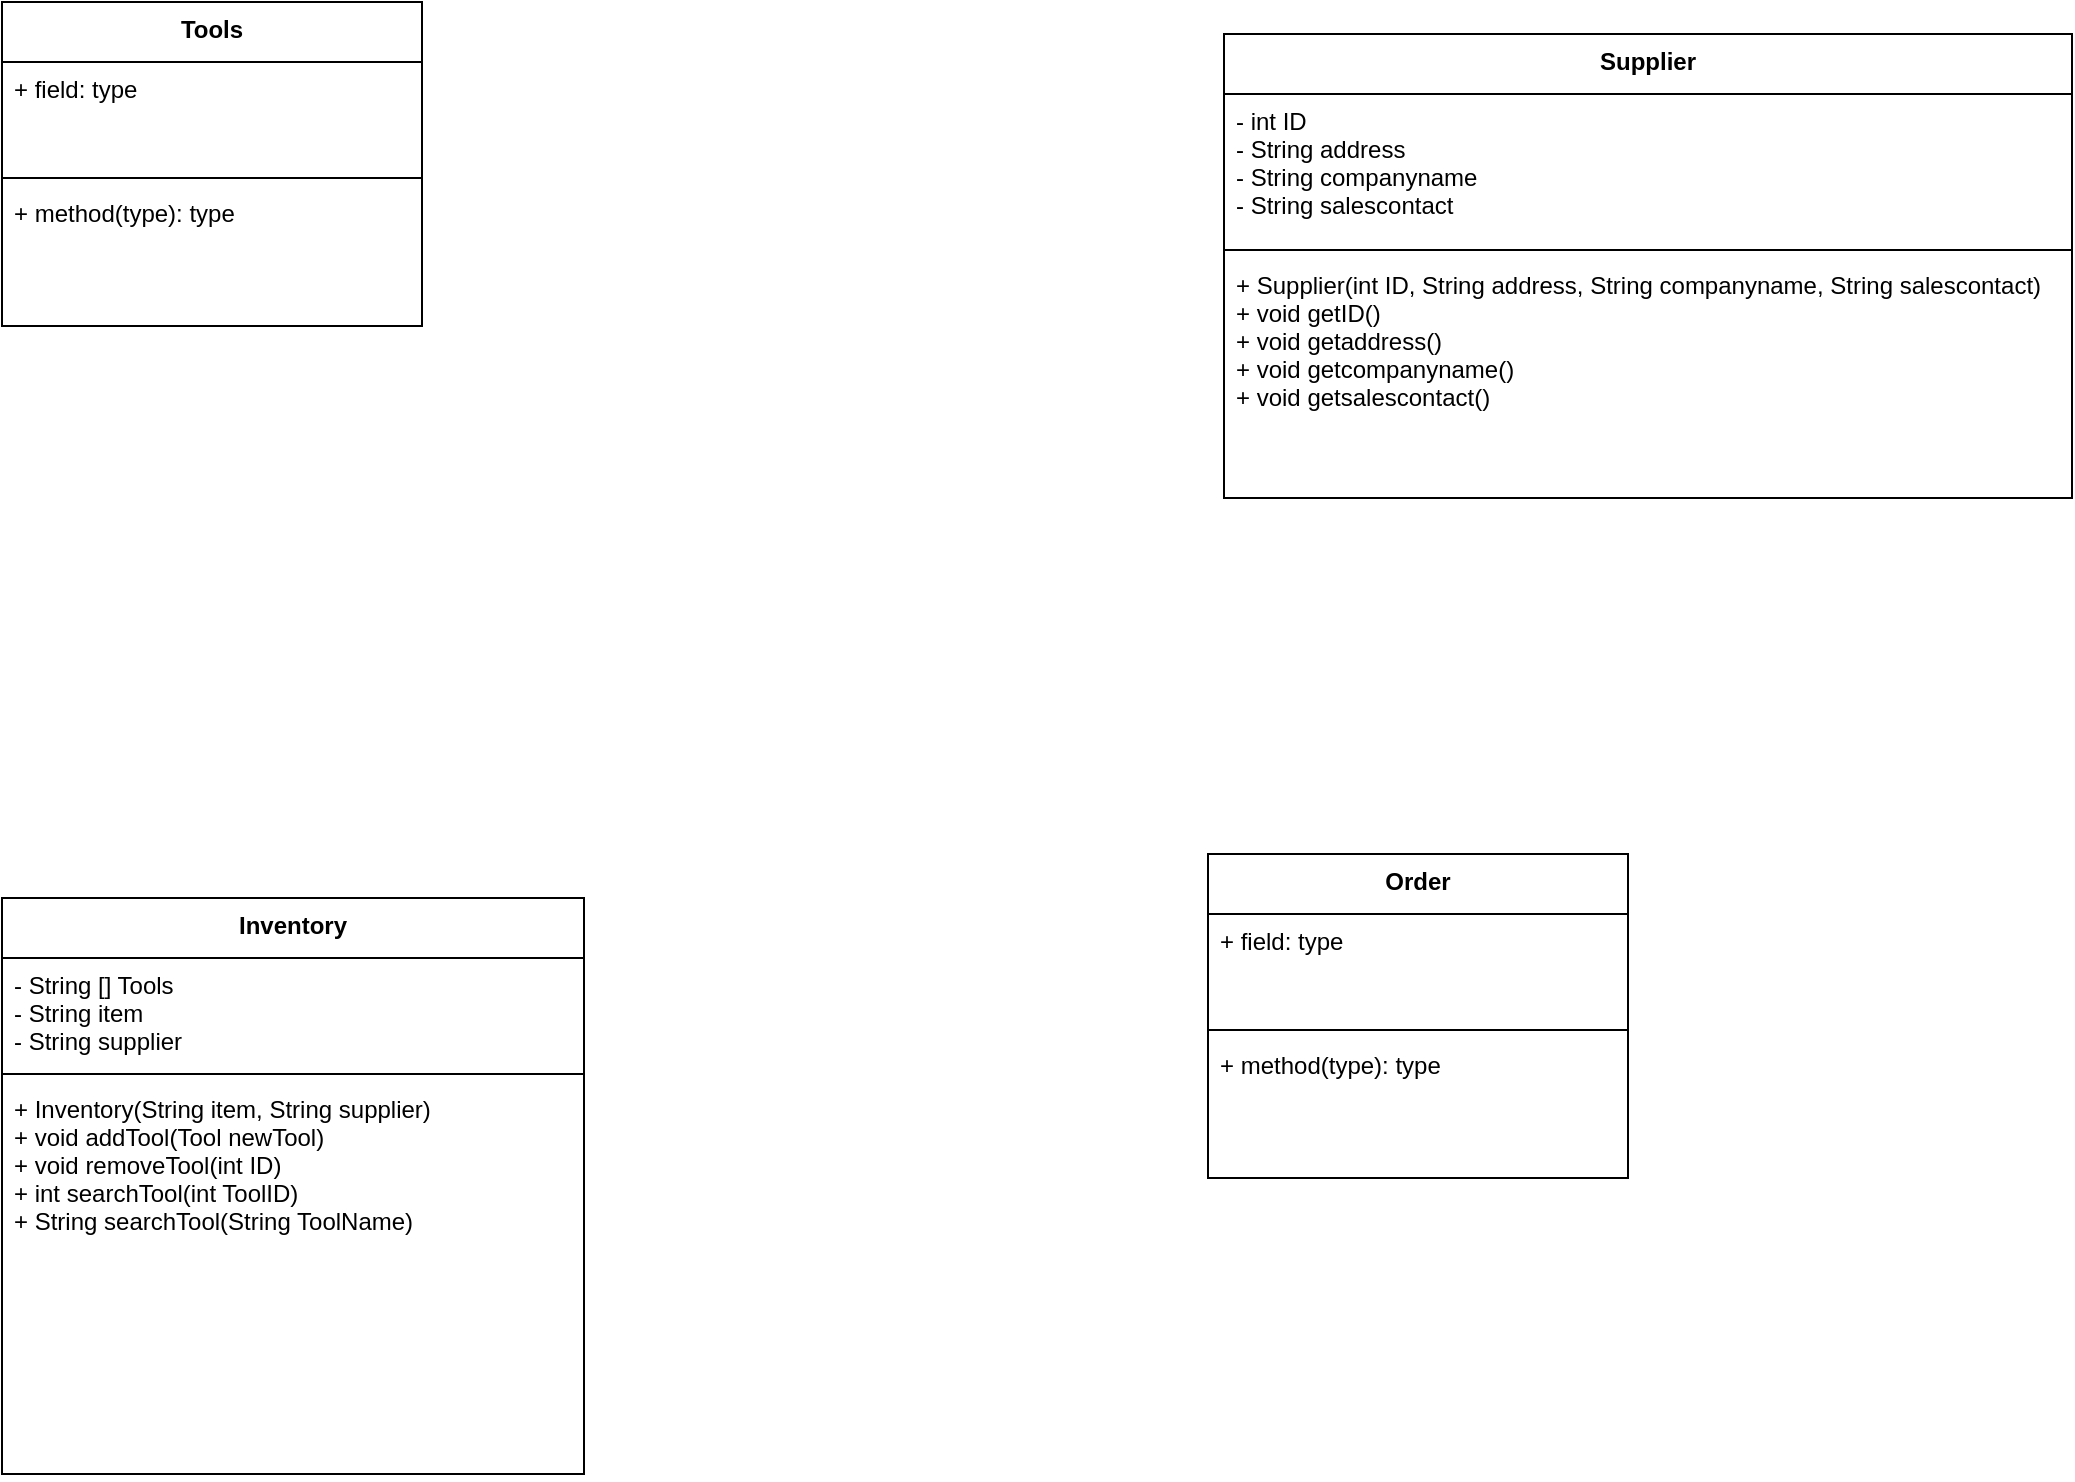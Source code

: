 <mxfile version="14.8.6" type="device"><diagram id="C5RBs43oDa-KdzZeNtuy" name="Page-1"><mxGraphModel dx="1673" dy="896" grid="1" gridSize="8" guides="1" tooltips="1" connect="1" arrows="1" fold="1" page="1" pageScale="1" pageWidth="1390" pageHeight="980" math="0" shadow="0"><root><mxCell id="WIyWlLk6GJQsqaUBKTNV-0"/><mxCell id="WIyWlLk6GJQsqaUBKTNV-1" parent="WIyWlLk6GJQsqaUBKTNV-0"/><mxCell id="UnnTzgnnWMqbetWMrXqQ-4" value="Tools" style="swimlane;fontStyle=1;align=center;verticalAlign=top;childLayout=stackLayout;horizontal=1;startSize=30;horizontalStack=0;resizeParent=1;resizeParentMax=0;resizeLast=0;collapsible=1;marginBottom=0;" parent="WIyWlLk6GJQsqaUBKTNV-1" vertex="1"><mxGeometry x="285" y="64" width="210" height="162" as="geometry"/></mxCell><mxCell id="UnnTzgnnWMqbetWMrXqQ-5" value="+ field: type" style="text;strokeColor=none;fillColor=none;align=left;verticalAlign=top;spacingLeft=4;spacingRight=4;overflow=hidden;rotatable=0;points=[[0,0.5],[1,0.5]];portConstraint=eastwest;" parent="UnnTzgnnWMqbetWMrXqQ-4" vertex="1"><mxGeometry y="30" width="210" height="54" as="geometry"/></mxCell><mxCell id="UnnTzgnnWMqbetWMrXqQ-6" value="" style="line;strokeWidth=1;fillColor=none;align=left;verticalAlign=middle;spacingTop=-1;spacingLeft=3;spacingRight=3;rotatable=0;labelPosition=right;points=[];portConstraint=eastwest;" parent="UnnTzgnnWMqbetWMrXqQ-4" vertex="1"><mxGeometry y="84" width="210" height="8" as="geometry"/></mxCell><mxCell id="UnnTzgnnWMqbetWMrXqQ-7" value="+ method(type): type" style="text;strokeColor=none;fillColor=none;align=left;verticalAlign=top;spacingLeft=4;spacingRight=4;overflow=hidden;rotatable=0;points=[[0,0.5],[1,0.5]];portConstraint=eastwest;" parent="UnnTzgnnWMqbetWMrXqQ-4" vertex="1"><mxGeometry y="92" width="210" height="70" as="geometry"/></mxCell><mxCell id="pDO0lU47M6pj8JYIxD83-0" value="Supplier" style="swimlane;fontStyle=1;align=center;verticalAlign=top;childLayout=stackLayout;horizontal=1;startSize=30;horizontalStack=0;resizeParent=1;resizeParentMax=0;resizeLast=0;collapsible=1;marginBottom=0;" vertex="1" parent="WIyWlLk6GJQsqaUBKTNV-1"><mxGeometry x="896" y="80" width="424" height="232" as="geometry"/></mxCell><mxCell id="pDO0lU47M6pj8JYIxD83-1" value="- int ID&#10;- String address&#10;- String companyname&#10;- String salescontact&#10;" style="text;strokeColor=none;fillColor=none;align=left;verticalAlign=top;spacingLeft=4;spacingRight=4;overflow=hidden;rotatable=0;points=[[0,0.5],[1,0.5]];portConstraint=eastwest;" vertex="1" parent="pDO0lU47M6pj8JYIxD83-0"><mxGeometry y="30" width="424" height="74" as="geometry"/></mxCell><mxCell id="pDO0lU47M6pj8JYIxD83-2" value="" style="line;strokeWidth=1;fillColor=none;align=left;verticalAlign=middle;spacingTop=-1;spacingLeft=3;spacingRight=3;rotatable=0;labelPosition=right;points=[];portConstraint=eastwest;" vertex="1" parent="pDO0lU47M6pj8JYIxD83-0"><mxGeometry y="104" width="424" height="8" as="geometry"/></mxCell><mxCell id="pDO0lU47M6pj8JYIxD83-3" value="+ Supplier(int ID, String address, String companyname, String salescontact)&#10;+ void getID()&#10;+ void getaddress()&#10;+ void getcompanyname()&#10;+ void getsalescontact()&#10;&#10;&#10;" style="text;strokeColor=none;fillColor=none;align=left;verticalAlign=top;spacingLeft=4;spacingRight=4;overflow=hidden;rotatable=0;points=[[0,0.5],[1,0.5]];portConstraint=eastwest;" vertex="1" parent="pDO0lU47M6pj8JYIxD83-0"><mxGeometry y="112" width="424" height="120" as="geometry"/></mxCell><mxCell id="pDO0lU47M6pj8JYIxD83-4" value="Inventory" style="swimlane;fontStyle=1;align=center;verticalAlign=top;childLayout=stackLayout;horizontal=1;startSize=30;horizontalStack=0;resizeParent=1;resizeParentMax=0;resizeLast=0;collapsible=1;marginBottom=0;" vertex="1" parent="WIyWlLk6GJQsqaUBKTNV-1"><mxGeometry x="285" y="512" width="291" height="288" as="geometry"/></mxCell><mxCell id="pDO0lU47M6pj8JYIxD83-5" value="- String [] Tools&#10;- String item&#10;- String supplier &#10;" style="text;strokeColor=none;fillColor=none;align=left;verticalAlign=top;spacingLeft=4;spacingRight=4;overflow=hidden;rotatable=0;points=[[0,0.5],[1,0.5]];portConstraint=eastwest;" vertex="1" parent="pDO0lU47M6pj8JYIxD83-4"><mxGeometry y="30" width="291" height="54" as="geometry"/></mxCell><mxCell id="pDO0lU47M6pj8JYIxD83-6" value="" style="line;strokeWidth=1;fillColor=none;align=left;verticalAlign=middle;spacingTop=-1;spacingLeft=3;spacingRight=3;rotatable=0;labelPosition=right;points=[];portConstraint=eastwest;" vertex="1" parent="pDO0lU47M6pj8JYIxD83-4"><mxGeometry y="84" width="291" height="8" as="geometry"/></mxCell><mxCell id="pDO0lU47M6pj8JYIxD83-7" value="+ Inventory(String item, String supplier)&#10;+ void addTool(Tool newTool)&#10;+ void removeTool(int ID)&#10;+ int searchTool(int ToolID)&#10;+ String searchTool(String ToolName)&#10;" style="text;strokeColor=none;fillColor=none;align=left;verticalAlign=top;spacingLeft=4;spacingRight=4;overflow=hidden;rotatable=0;points=[[0,0.5],[1,0.5]];portConstraint=eastwest;" vertex="1" parent="pDO0lU47M6pj8JYIxD83-4"><mxGeometry y="92" width="291" height="196" as="geometry"/></mxCell><mxCell id="pDO0lU47M6pj8JYIxD83-8" value="Order" style="swimlane;fontStyle=1;align=center;verticalAlign=top;childLayout=stackLayout;horizontal=1;startSize=30;horizontalStack=0;resizeParent=1;resizeParentMax=0;resizeLast=0;collapsible=1;marginBottom=0;" vertex="1" parent="WIyWlLk6GJQsqaUBKTNV-1"><mxGeometry x="888" y="490" width="210" height="162" as="geometry"/></mxCell><mxCell id="pDO0lU47M6pj8JYIxD83-9" value="+ field: type" style="text;strokeColor=none;fillColor=none;align=left;verticalAlign=top;spacingLeft=4;spacingRight=4;overflow=hidden;rotatable=0;points=[[0,0.5],[1,0.5]];portConstraint=eastwest;" vertex="1" parent="pDO0lU47M6pj8JYIxD83-8"><mxGeometry y="30" width="210" height="54" as="geometry"/></mxCell><mxCell id="pDO0lU47M6pj8JYIxD83-10" value="" style="line;strokeWidth=1;fillColor=none;align=left;verticalAlign=middle;spacingTop=-1;spacingLeft=3;spacingRight=3;rotatable=0;labelPosition=right;points=[];portConstraint=eastwest;" vertex="1" parent="pDO0lU47M6pj8JYIxD83-8"><mxGeometry y="84" width="210" height="8" as="geometry"/></mxCell><mxCell id="pDO0lU47M6pj8JYIxD83-11" value="+ method(type): type" style="text;strokeColor=none;fillColor=none;align=left;verticalAlign=top;spacingLeft=4;spacingRight=4;overflow=hidden;rotatable=0;points=[[0,0.5],[1,0.5]];portConstraint=eastwest;" vertex="1" parent="pDO0lU47M6pj8JYIxD83-8"><mxGeometry y="92" width="210" height="70" as="geometry"/></mxCell></root></mxGraphModel></diagram></mxfile>